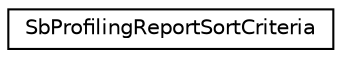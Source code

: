 digraph "Graphical Class Hierarchy"
{
 // LATEX_PDF_SIZE
  edge [fontname="Helvetica",fontsize="10",labelfontname="Helvetica",labelfontsize="10"];
  node [fontname="Helvetica",fontsize="10",shape=record];
  rankdir="LR";
  Node0 [label="SbProfilingReportSortCriteria",height=0.2,width=0.4,color="black", fillcolor="white", style="filled",URL="$classSbProfilingReportSortCriteria.html",tooltip=" "];
}
